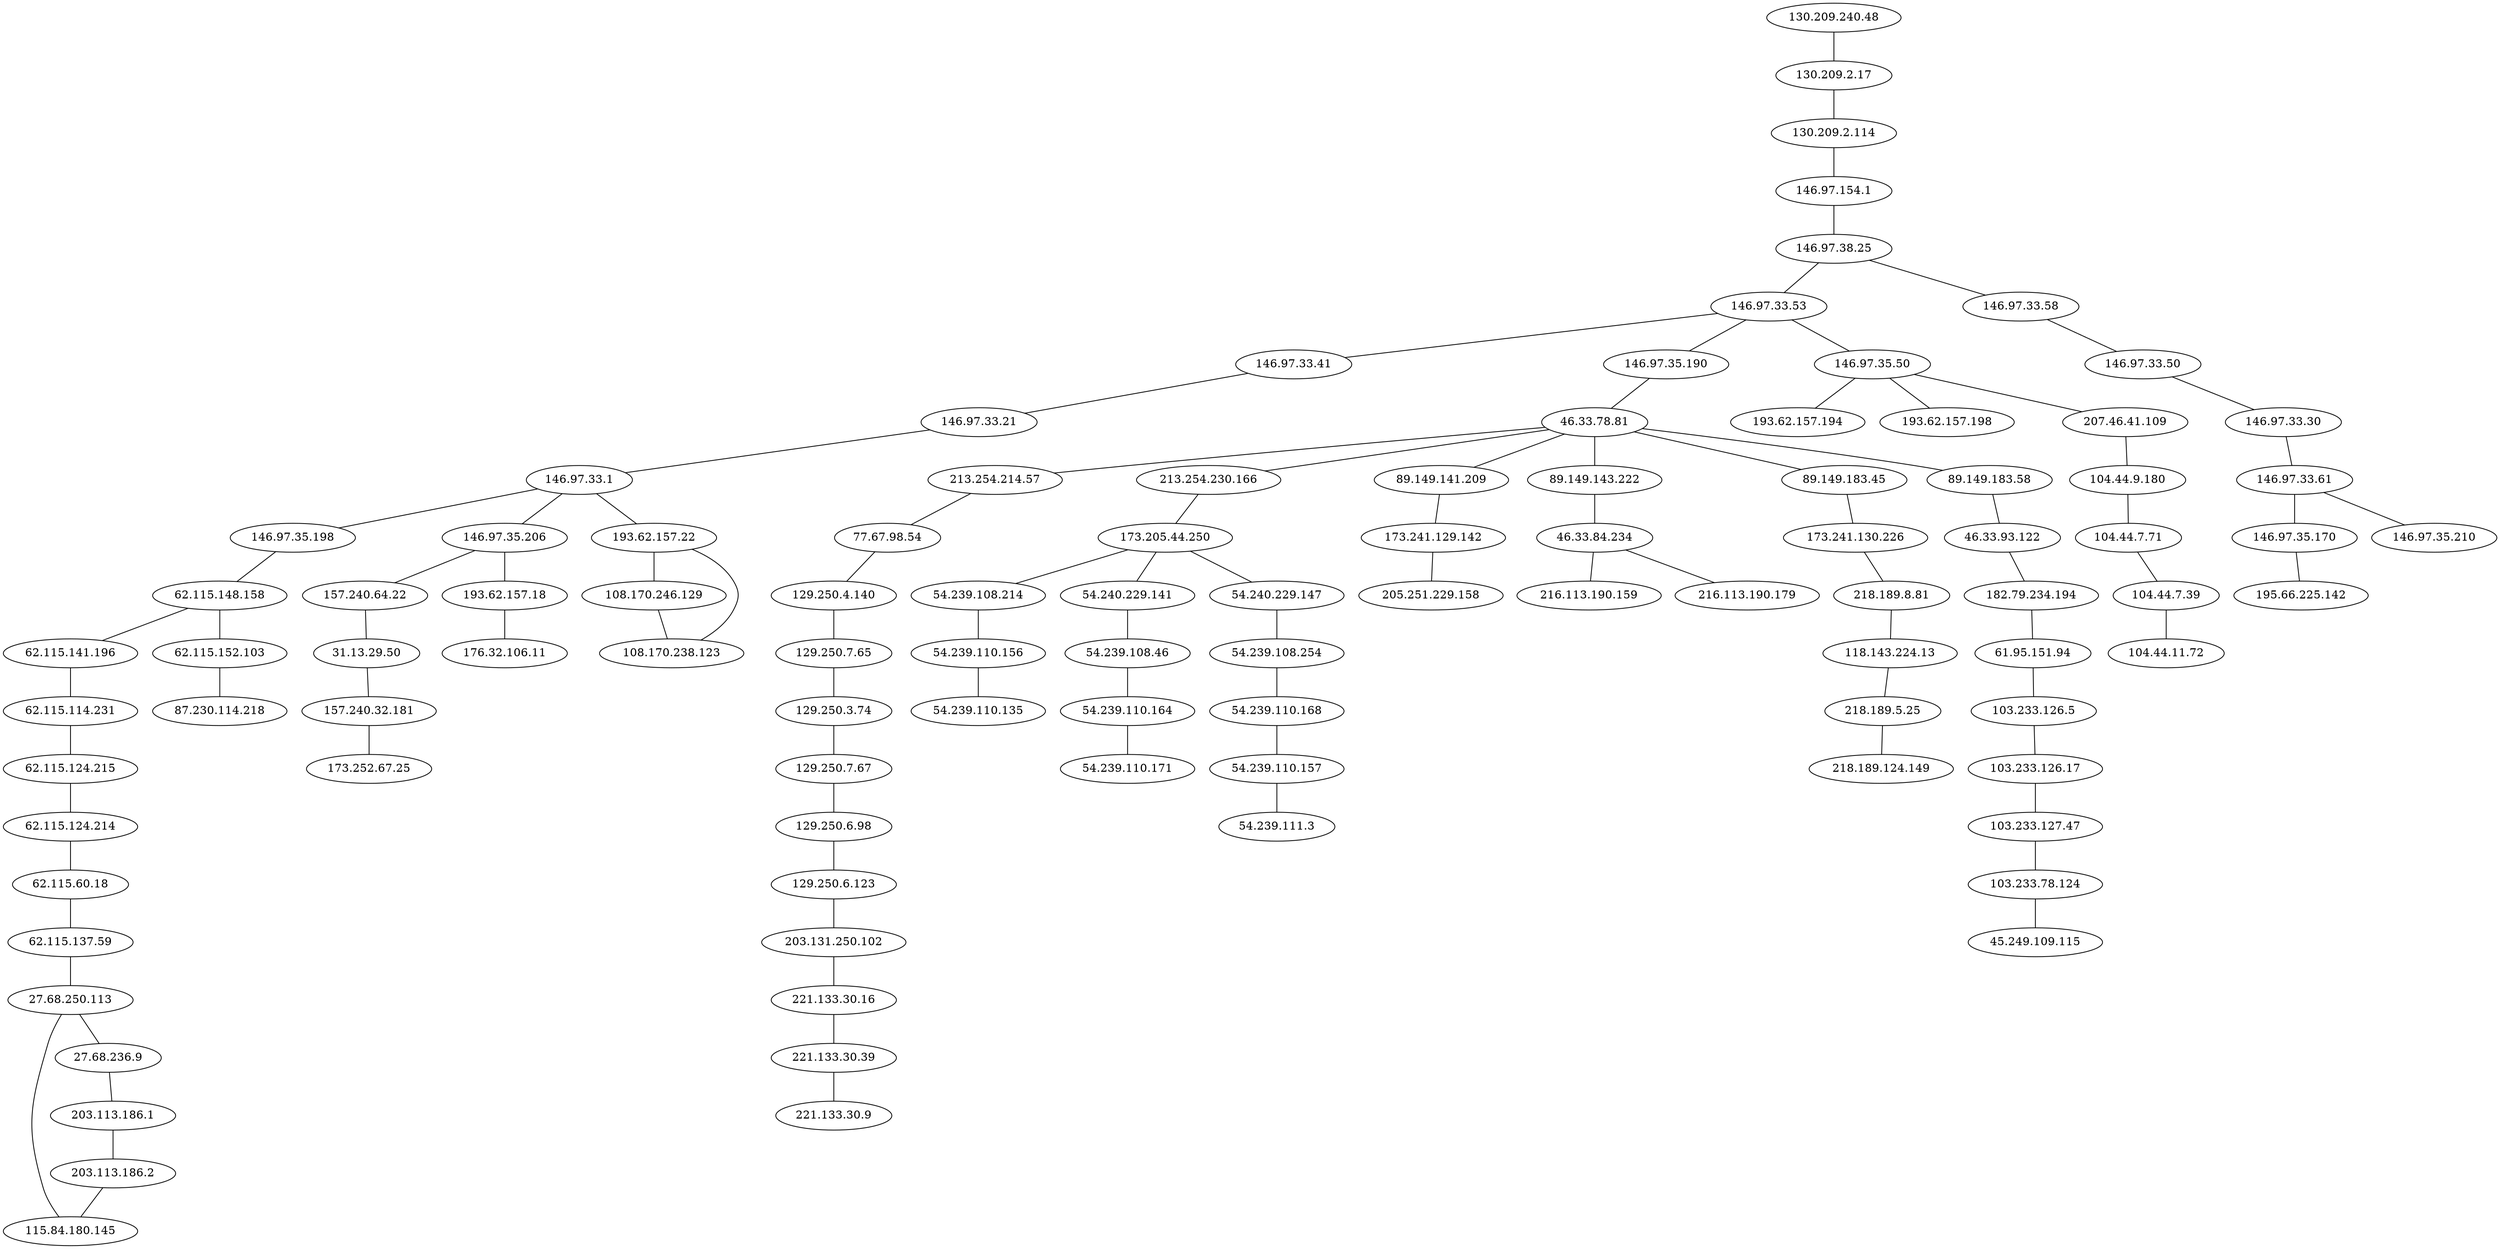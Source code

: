 graph routertopology {
"103.233.126.17" -- "103.233.127.47"
"103.233.126.5" -- "103.233.126.17"
"103.233.127.47" -- "103.233.78.124"
"103.233.78.124" -- "45.249.109.115"
"104.44.7.39" -- "104.44.11.72"
"104.44.7.71" -- "104.44.7.39"
"104.44.9.180" -- "104.44.7.71"
"108.170.246.129" -- "108.170.238.123"
"115.84.180.145" -- "27.68.250.113"
"118.143.224.13" -- "218.189.5.25"
"129.250.3.74" -- "129.250.7.67"
"129.250.4.140" -- "129.250.7.65"
"129.250.6.123" -- "203.131.250.102"
"129.250.6.98" -- "129.250.6.123"
"129.250.7.65" -- "129.250.3.74"
"129.250.7.67" -- "129.250.6.98"
"130.209.2.114" -- "146.97.154.1"
"130.209.2.17" -- "130.209.2.114"
"130.209.240.48" -- "130.209.2.17"
"146.97.154.1" -- "146.97.38.25"
"146.97.33.1" -- "146.97.35.198"
"146.97.33.1" -- "146.97.35.206"
"146.97.33.1" -- "193.62.157.22"
"146.97.33.21" -- "146.97.33.1"
"146.97.33.30" -- "146.97.33.61"
"146.97.33.41" -- "146.97.33.21"
"146.97.33.50" -- "146.97.33.30"
"146.97.33.53" -- "146.97.33.41"
"146.97.33.53" -- "146.97.35.190"
"146.97.33.53" -- "146.97.35.50"
"146.97.33.58" -- "146.97.33.50"
"146.97.33.61" -- "146.97.35.170"
"146.97.33.61" -- "146.97.35.210"
"146.97.35.170" -- "195.66.225.142"
"146.97.35.190" -- "46.33.78.81"
"146.97.35.198" -- "62.115.148.158"
"146.97.35.206" -- "157.240.64.22"
"146.97.35.206" -- "193.62.157.18"
"146.97.35.50" -- "193.62.157.194"
"146.97.35.50" -- "193.62.157.198"
"146.97.35.50" -- "207.46.41.109"
"146.97.38.25" -- "146.97.33.53"
"146.97.38.25" -- "146.97.33.58"
"157.240.32.181" -- "173.252.67.25"
"157.240.64.22" -- "31.13.29.50"
"173.205.44.250" -- "54.239.108.214"
"173.205.44.250" -- "54.240.229.141"
"173.205.44.250" -- "54.240.229.147"
"173.241.129.142" -- "205.251.229.158"
"173.241.130.226" -- "218.189.8.81"
"182.79.234.194" -- "61.95.151.94"
"193.62.157.18" -- "176.32.106.11"
"193.62.157.22" -- "108.170.238.123"
"193.62.157.22" -- "108.170.246.129"
"203.113.186.1" -- "203.113.186.2"
"203.113.186.2" -- "115.84.180.145"
"203.131.250.102" -- "221.133.30.16"
"207.46.41.109" -- "104.44.9.180"
"213.254.214.57" -- "77.67.98.54"
"213.254.230.166" -- "173.205.44.250"
"218.189.5.25" -- "218.189.124.149"
"218.189.8.81" -- "118.143.224.13"
"221.133.30.16" -- "221.133.30.39"
"221.133.30.39" -- "221.133.30.9"
"27.68.236.9" -- "203.113.186.1"
"27.68.250.113" -- "27.68.236.9"
"31.13.29.50" -- "157.240.32.181"
"46.33.78.81" -- "213.254.214.57"
"46.33.78.81" -- "213.254.230.166"
"46.33.78.81" -- "89.149.141.209"
"46.33.78.81" -- "89.149.143.222"
"46.33.78.81" -- "89.149.183.45"
"46.33.78.81" -- "89.149.183.58"
"46.33.84.234" -- "216.113.190.159"
"46.33.84.234" -- "216.113.190.179"
"46.33.93.122" -- "182.79.234.194"
"54.239.108.214" -- "54.239.110.156"
"54.239.108.254" -- "54.239.110.168"
"54.239.108.46" -- "54.239.110.164"
"54.239.110.156" -- "54.239.110.135"
"54.239.110.157" -- "54.239.111.3"
"54.239.110.164" -- "54.239.110.171"
"54.239.110.168" -- "54.239.110.157"
"54.240.229.141" -- "54.239.108.46"
"54.240.229.147" -- "54.239.108.254"
"61.95.151.94" -- "103.233.126.5"
"62.115.114.231" -- "62.115.124.215"
"62.115.124.214" -- "62.115.60.18"
"62.115.124.215" -- "62.115.124.214"
"62.115.137.59" -- "27.68.250.113"
"62.115.141.196" -- "62.115.114.231"
"62.115.148.158" -- "62.115.141.196"
"62.115.148.158" -- "62.115.152.103"
"62.115.152.103" -- "87.230.114.218"
"62.115.60.18" -- "62.115.137.59"
"77.67.98.54" -- "129.250.4.140"
"89.149.141.209" -- "173.241.129.142"
"89.149.143.222" -- "46.33.84.234"
"89.149.183.45" -- "173.241.130.226"
"89.149.183.58" -- "46.33.93.122"
}